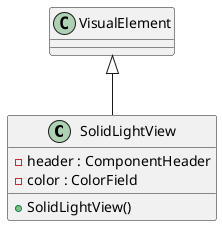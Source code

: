 @startuml
class SolidLightView {
    - header : ComponentHeader
    - color : ColorField
    + SolidLightView()
}
VisualElement <|-- SolidLightView
@enduml
